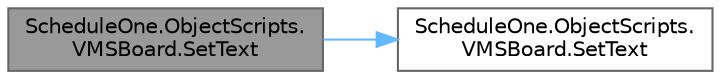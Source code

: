 digraph "ScheduleOne.ObjectScripts.VMSBoard.SetText"
{
 // LATEX_PDF_SIZE
  bgcolor="transparent";
  edge [fontname=Helvetica,fontsize=10,labelfontname=Helvetica,labelfontsize=10];
  node [fontname=Helvetica,fontsize=10,shape=box,height=0.2,width=0.4];
  rankdir="LR";
  Node1 [id="Node000001",label="ScheduleOne.ObjectScripts.\lVMSBoard.SetText",height=0.2,width=0.4,color="gray40", fillcolor="grey60", style="filled", fontcolor="black",tooltip=" "];
  Node1 -> Node2 [id="edge1_Node000001_Node000002",color="steelblue1",style="solid",tooltip=" "];
  Node2 [id="Node000002",label="ScheduleOne.ObjectScripts.\lVMSBoard.SetText",height=0.2,width=0.4,color="grey40", fillcolor="white", style="filled",URL="$class_schedule_one_1_1_object_scripts_1_1_v_m_s_board.html#a72e1affc53e8d7ddcd05108999f4204a",tooltip=" "];
}
